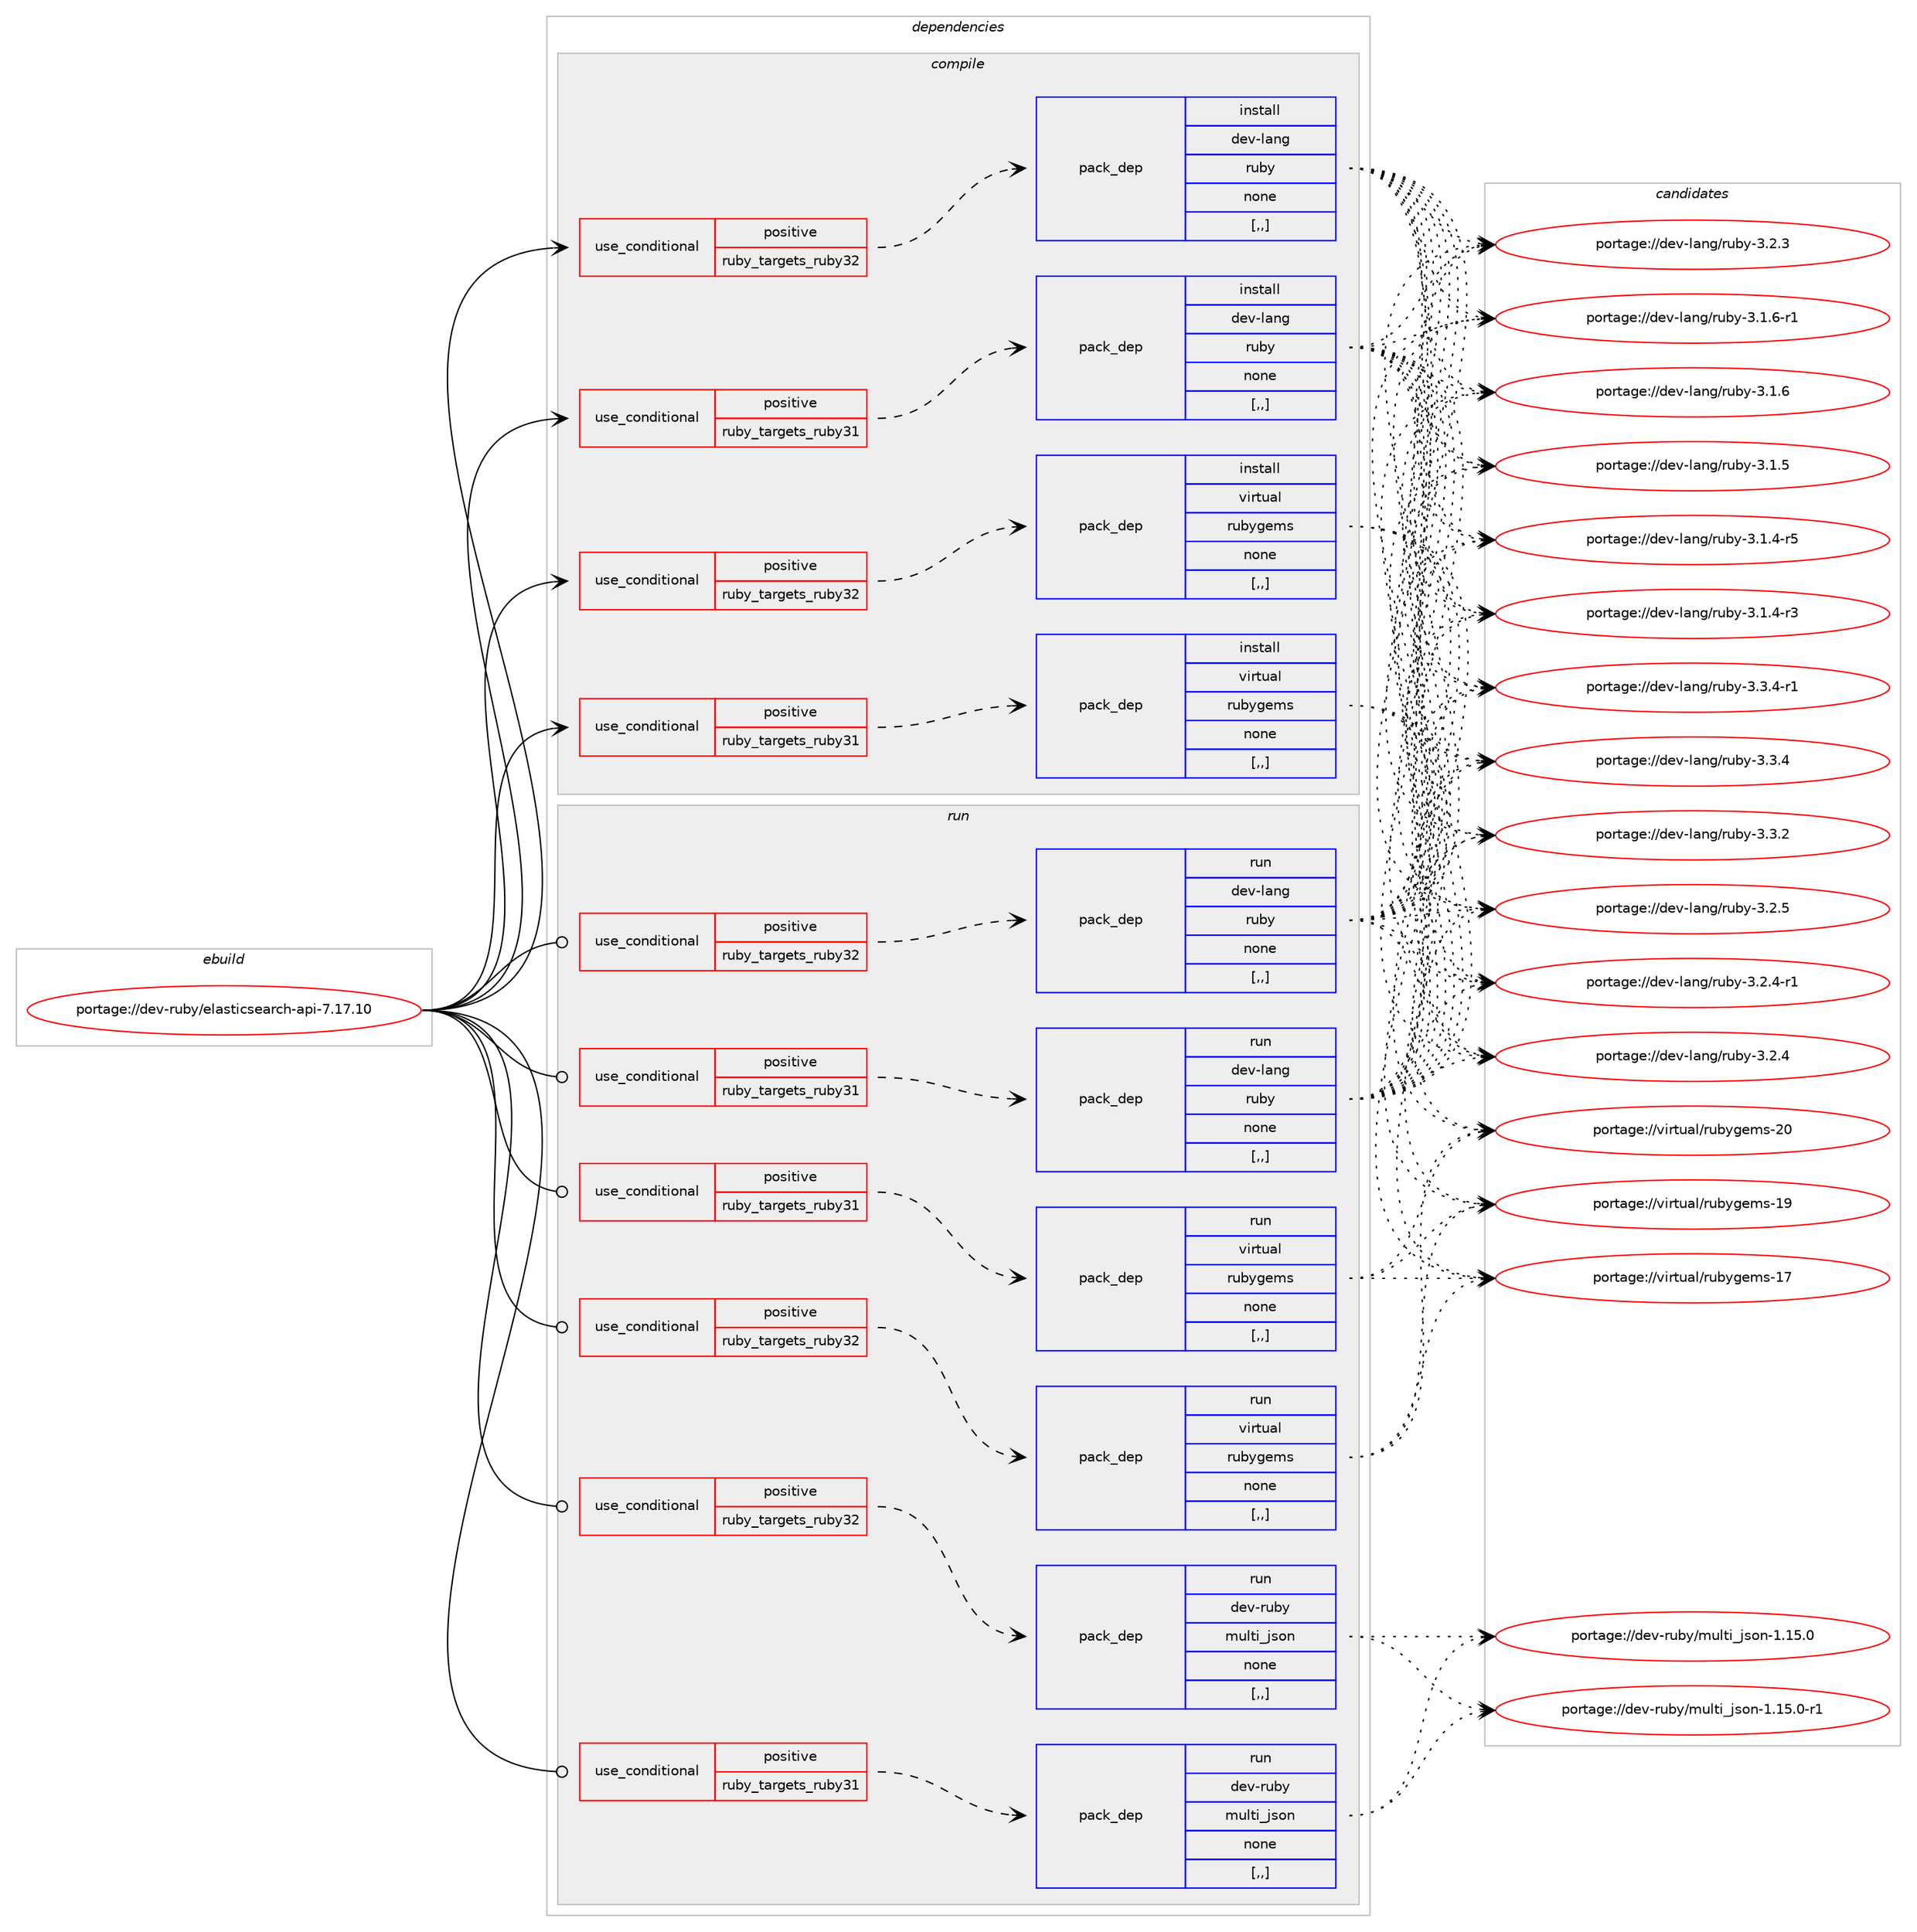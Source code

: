 digraph prolog {

# *************
# Graph options
# *************

newrank=true;
concentrate=true;
compound=true;
graph [rankdir=LR,fontname=Helvetica,fontsize=10,ranksep=1.5];#, ranksep=2.5, nodesep=0.2];
edge  [arrowhead=vee];
node  [fontname=Helvetica,fontsize=10];

# **********
# The ebuild
# **********

subgraph cluster_leftcol {
color=gray;
label=<<i>ebuild</i>>;
id [label="portage://dev-ruby/elasticsearch-api-7.17.10", color=red, width=4, href="../dev-ruby/elasticsearch-api-7.17.10.svg"];
}

# ****************
# The dependencies
# ****************

subgraph cluster_midcol {
color=gray;
label=<<i>dependencies</i>>;
subgraph cluster_compile {
fillcolor="#eeeeee";
style=filled;
label=<<i>compile</i>>;
subgraph cond47154 {
dependency182503 [label=<<TABLE BORDER="0" CELLBORDER="1" CELLSPACING="0" CELLPADDING="4"><TR><TD ROWSPAN="3" CELLPADDING="10">use_conditional</TD></TR><TR><TD>positive</TD></TR><TR><TD>ruby_targets_ruby31</TD></TR></TABLE>>, shape=none, color=red];
subgraph pack134041 {
dependency182504 [label=<<TABLE BORDER="0" CELLBORDER="1" CELLSPACING="0" CELLPADDING="4" WIDTH="220"><TR><TD ROWSPAN="6" CELLPADDING="30">pack_dep</TD></TR><TR><TD WIDTH="110">install</TD></TR><TR><TD>dev-lang</TD></TR><TR><TD>ruby</TD></TR><TR><TD>none</TD></TR><TR><TD>[,,]</TD></TR></TABLE>>, shape=none, color=blue];
}
dependency182503:e -> dependency182504:w [weight=20,style="dashed",arrowhead="vee"];
}
id:e -> dependency182503:w [weight=20,style="solid",arrowhead="vee"];
subgraph cond47155 {
dependency182505 [label=<<TABLE BORDER="0" CELLBORDER="1" CELLSPACING="0" CELLPADDING="4"><TR><TD ROWSPAN="3" CELLPADDING="10">use_conditional</TD></TR><TR><TD>positive</TD></TR><TR><TD>ruby_targets_ruby31</TD></TR></TABLE>>, shape=none, color=red];
subgraph pack134042 {
dependency182506 [label=<<TABLE BORDER="0" CELLBORDER="1" CELLSPACING="0" CELLPADDING="4" WIDTH="220"><TR><TD ROWSPAN="6" CELLPADDING="30">pack_dep</TD></TR><TR><TD WIDTH="110">install</TD></TR><TR><TD>virtual</TD></TR><TR><TD>rubygems</TD></TR><TR><TD>none</TD></TR><TR><TD>[,,]</TD></TR></TABLE>>, shape=none, color=blue];
}
dependency182505:e -> dependency182506:w [weight=20,style="dashed",arrowhead="vee"];
}
id:e -> dependency182505:w [weight=20,style="solid",arrowhead="vee"];
subgraph cond47156 {
dependency182507 [label=<<TABLE BORDER="0" CELLBORDER="1" CELLSPACING="0" CELLPADDING="4"><TR><TD ROWSPAN="3" CELLPADDING="10">use_conditional</TD></TR><TR><TD>positive</TD></TR><TR><TD>ruby_targets_ruby32</TD></TR></TABLE>>, shape=none, color=red];
subgraph pack134043 {
dependency182508 [label=<<TABLE BORDER="0" CELLBORDER="1" CELLSPACING="0" CELLPADDING="4" WIDTH="220"><TR><TD ROWSPAN="6" CELLPADDING="30">pack_dep</TD></TR><TR><TD WIDTH="110">install</TD></TR><TR><TD>dev-lang</TD></TR><TR><TD>ruby</TD></TR><TR><TD>none</TD></TR><TR><TD>[,,]</TD></TR></TABLE>>, shape=none, color=blue];
}
dependency182507:e -> dependency182508:w [weight=20,style="dashed",arrowhead="vee"];
}
id:e -> dependency182507:w [weight=20,style="solid",arrowhead="vee"];
subgraph cond47157 {
dependency182509 [label=<<TABLE BORDER="0" CELLBORDER="1" CELLSPACING="0" CELLPADDING="4"><TR><TD ROWSPAN="3" CELLPADDING="10">use_conditional</TD></TR><TR><TD>positive</TD></TR><TR><TD>ruby_targets_ruby32</TD></TR></TABLE>>, shape=none, color=red];
subgraph pack134044 {
dependency182510 [label=<<TABLE BORDER="0" CELLBORDER="1" CELLSPACING="0" CELLPADDING="4" WIDTH="220"><TR><TD ROWSPAN="6" CELLPADDING="30">pack_dep</TD></TR><TR><TD WIDTH="110">install</TD></TR><TR><TD>virtual</TD></TR><TR><TD>rubygems</TD></TR><TR><TD>none</TD></TR><TR><TD>[,,]</TD></TR></TABLE>>, shape=none, color=blue];
}
dependency182509:e -> dependency182510:w [weight=20,style="dashed",arrowhead="vee"];
}
id:e -> dependency182509:w [weight=20,style="solid",arrowhead="vee"];
}
subgraph cluster_compileandrun {
fillcolor="#eeeeee";
style=filled;
label=<<i>compile and run</i>>;
}
subgraph cluster_run {
fillcolor="#eeeeee";
style=filled;
label=<<i>run</i>>;
subgraph cond47158 {
dependency182511 [label=<<TABLE BORDER="0" CELLBORDER="1" CELLSPACING="0" CELLPADDING="4"><TR><TD ROWSPAN="3" CELLPADDING="10">use_conditional</TD></TR><TR><TD>positive</TD></TR><TR><TD>ruby_targets_ruby31</TD></TR></TABLE>>, shape=none, color=red];
subgraph pack134045 {
dependency182512 [label=<<TABLE BORDER="0" CELLBORDER="1" CELLSPACING="0" CELLPADDING="4" WIDTH="220"><TR><TD ROWSPAN="6" CELLPADDING="30">pack_dep</TD></TR><TR><TD WIDTH="110">run</TD></TR><TR><TD>dev-lang</TD></TR><TR><TD>ruby</TD></TR><TR><TD>none</TD></TR><TR><TD>[,,]</TD></TR></TABLE>>, shape=none, color=blue];
}
dependency182511:e -> dependency182512:w [weight=20,style="dashed",arrowhead="vee"];
}
id:e -> dependency182511:w [weight=20,style="solid",arrowhead="odot"];
subgraph cond47159 {
dependency182513 [label=<<TABLE BORDER="0" CELLBORDER="1" CELLSPACING="0" CELLPADDING="4"><TR><TD ROWSPAN="3" CELLPADDING="10">use_conditional</TD></TR><TR><TD>positive</TD></TR><TR><TD>ruby_targets_ruby31</TD></TR></TABLE>>, shape=none, color=red];
subgraph pack134046 {
dependency182514 [label=<<TABLE BORDER="0" CELLBORDER="1" CELLSPACING="0" CELLPADDING="4" WIDTH="220"><TR><TD ROWSPAN="6" CELLPADDING="30">pack_dep</TD></TR><TR><TD WIDTH="110">run</TD></TR><TR><TD>dev-ruby</TD></TR><TR><TD>multi_json</TD></TR><TR><TD>none</TD></TR><TR><TD>[,,]</TD></TR></TABLE>>, shape=none, color=blue];
}
dependency182513:e -> dependency182514:w [weight=20,style="dashed",arrowhead="vee"];
}
id:e -> dependency182513:w [weight=20,style="solid",arrowhead="odot"];
subgraph cond47160 {
dependency182515 [label=<<TABLE BORDER="0" CELLBORDER="1" CELLSPACING="0" CELLPADDING="4"><TR><TD ROWSPAN="3" CELLPADDING="10">use_conditional</TD></TR><TR><TD>positive</TD></TR><TR><TD>ruby_targets_ruby31</TD></TR></TABLE>>, shape=none, color=red];
subgraph pack134047 {
dependency182516 [label=<<TABLE BORDER="0" CELLBORDER="1" CELLSPACING="0" CELLPADDING="4" WIDTH="220"><TR><TD ROWSPAN="6" CELLPADDING="30">pack_dep</TD></TR><TR><TD WIDTH="110">run</TD></TR><TR><TD>virtual</TD></TR><TR><TD>rubygems</TD></TR><TR><TD>none</TD></TR><TR><TD>[,,]</TD></TR></TABLE>>, shape=none, color=blue];
}
dependency182515:e -> dependency182516:w [weight=20,style="dashed",arrowhead="vee"];
}
id:e -> dependency182515:w [weight=20,style="solid",arrowhead="odot"];
subgraph cond47161 {
dependency182517 [label=<<TABLE BORDER="0" CELLBORDER="1" CELLSPACING="0" CELLPADDING="4"><TR><TD ROWSPAN="3" CELLPADDING="10">use_conditional</TD></TR><TR><TD>positive</TD></TR><TR><TD>ruby_targets_ruby32</TD></TR></TABLE>>, shape=none, color=red];
subgraph pack134048 {
dependency182518 [label=<<TABLE BORDER="0" CELLBORDER="1" CELLSPACING="0" CELLPADDING="4" WIDTH="220"><TR><TD ROWSPAN="6" CELLPADDING="30">pack_dep</TD></TR><TR><TD WIDTH="110">run</TD></TR><TR><TD>dev-lang</TD></TR><TR><TD>ruby</TD></TR><TR><TD>none</TD></TR><TR><TD>[,,]</TD></TR></TABLE>>, shape=none, color=blue];
}
dependency182517:e -> dependency182518:w [weight=20,style="dashed",arrowhead="vee"];
}
id:e -> dependency182517:w [weight=20,style="solid",arrowhead="odot"];
subgraph cond47162 {
dependency182519 [label=<<TABLE BORDER="0" CELLBORDER="1" CELLSPACING="0" CELLPADDING="4"><TR><TD ROWSPAN="3" CELLPADDING="10">use_conditional</TD></TR><TR><TD>positive</TD></TR><TR><TD>ruby_targets_ruby32</TD></TR></TABLE>>, shape=none, color=red];
subgraph pack134049 {
dependency182520 [label=<<TABLE BORDER="0" CELLBORDER="1" CELLSPACING="0" CELLPADDING="4" WIDTH="220"><TR><TD ROWSPAN="6" CELLPADDING="30">pack_dep</TD></TR><TR><TD WIDTH="110">run</TD></TR><TR><TD>dev-ruby</TD></TR><TR><TD>multi_json</TD></TR><TR><TD>none</TD></TR><TR><TD>[,,]</TD></TR></TABLE>>, shape=none, color=blue];
}
dependency182519:e -> dependency182520:w [weight=20,style="dashed",arrowhead="vee"];
}
id:e -> dependency182519:w [weight=20,style="solid",arrowhead="odot"];
subgraph cond47163 {
dependency182521 [label=<<TABLE BORDER="0" CELLBORDER="1" CELLSPACING="0" CELLPADDING="4"><TR><TD ROWSPAN="3" CELLPADDING="10">use_conditional</TD></TR><TR><TD>positive</TD></TR><TR><TD>ruby_targets_ruby32</TD></TR></TABLE>>, shape=none, color=red];
subgraph pack134050 {
dependency182522 [label=<<TABLE BORDER="0" CELLBORDER="1" CELLSPACING="0" CELLPADDING="4" WIDTH="220"><TR><TD ROWSPAN="6" CELLPADDING="30">pack_dep</TD></TR><TR><TD WIDTH="110">run</TD></TR><TR><TD>virtual</TD></TR><TR><TD>rubygems</TD></TR><TR><TD>none</TD></TR><TR><TD>[,,]</TD></TR></TABLE>>, shape=none, color=blue];
}
dependency182521:e -> dependency182522:w [weight=20,style="dashed",arrowhead="vee"];
}
id:e -> dependency182521:w [weight=20,style="solid",arrowhead="odot"];
}
}

# **************
# The candidates
# **************

subgraph cluster_choices {
rank=same;
color=gray;
label=<<i>candidates</i>>;

subgraph choice134041 {
color=black;
nodesep=1;
choice100101118451089711010347114117981214551465146524511449 [label="portage://dev-lang/ruby-3.3.4-r1", color=red, width=4,href="../dev-lang/ruby-3.3.4-r1.svg"];
choice10010111845108971101034711411798121455146514652 [label="portage://dev-lang/ruby-3.3.4", color=red, width=4,href="../dev-lang/ruby-3.3.4.svg"];
choice10010111845108971101034711411798121455146514650 [label="portage://dev-lang/ruby-3.3.2", color=red, width=4,href="../dev-lang/ruby-3.3.2.svg"];
choice10010111845108971101034711411798121455146504653 [label="portage://dev-lang/ruby-3.2.5", color=red, width=4,href="../dev-lang/ruby-3.2.5.svg"];
choice100101118451089711010347114117981214551465046524511449 [label="portage://dev-lang/ruby-3.2.4-r1", color=red, width=4,href="../dev-lang/ruby-3.2.4-r1.svg"];
choice10010111845108971101034711411798121455146504652 [label="portage://dev-lang/ruby-3.2.4", color=red, width=4,href="../dev-lang/ruby-3.2.4.svg"];
choice10010111845108971101034711411798121455146504651 [label="portage://dev-lang/ruby-3.2.3", color=red, width=4,href="../dev-lang/ruby-3.2.3.svg"];
choice100101118451089711010347114117981214551464946544511449 [label="portage://dev-lang/ruby-3.1.6-r1", color=red, width=4,href="../dev-lang/ruby-3.1.6-r1.svg"];
choice10010111845108971101034711411798121455146494654 [label="portage://dev-lang/ruby-3.1.6", color=red, width=4,href="../dev-lang/ruby-3.1.6.svg"];
choice10010111845108971101034711411798121455146494653 [label="portage://dev-lang/ruby-3.1.5", color=red, width=4,href="../dev-lang/ruby-3.1.5.svg"];
choice100101118451089711010347114117981214551464946524511453 [label="portage://dev-lang/ruby-3.1.4-r5", color=red, width=4,href="../dev-lang/ruby-3.1.4-r5.svg"];
choice100101118451089711010347114117981214551464946524511451 [label="portage://dev-lang/ruby-3.1.4-r3", color=red, width=4,href="../dev-lang/ruby-3.1.4-r3.svg"];
dependency182504:e -> choice100101118451089711010347114117981214551465146524511449:w [style=dotted,weight="100"];
dependency182504:e -> choice10010111845108971101034711411798121455146514652:w [style=dotted,weight="100"];
dependency182504:e -> choice10010111845108971101034711411798121455146514650:w [style=dotted,weight="100"];
dependency182504:e -> choice10010111845108971101034711411798121455146504653:w [style=dotted,weight="100"];
dependency182504:e -> choice100101118451089711010347114117981214551465046524511449:w [style=dotted,weight="100"];
dependency182504:e -> choice10010111845108971101034711411798121455146504652:w [style=dotted,weight="100"];
dependency182504:e -> choice10010111845108971101034711411798121455146504651:w [style=dotted,weight="100"];
dependency182504:e -> choice100101118451089711010347114117981214551464946544511449:w [style=dotted,weight="100"];
dependency182504:e -> choice10010111845108971101034711411798121455146494654:w [style=dotted,weight="100"];
dependency182504:e -> choice10010111845108971101034711411798121455146494653:w [style=dotted,weight="100"];
dependency182504:e -> choice100101118451089711010347114117981214551464946524511453:w [style=dotted,weight="100"];
dependency182504:e -> choice100101118451089711010347114117981214551464946524511451:w [style=dotted,weight="100"];
}
subgraph choice134042 {
color=black;
nodesep=1;
choice118105114116117971084711411798121103101109115455048 [label="portage://virtual/rubygems-20", color=red, width=4,href="../virtual/rubygems-20.svg"];
choice118105114116117971084711411798121103101109115454957 [label="portage://virtual/rubygems-19", color=red, width=4,href="../virtual/rubygems-19.svg"];
choice118105114116117971084711411798121103101109115454955 [label="portage://virtual/rubygems-17", color=red, width=4,href="../virtual/rubygems-17.svg"];
dependency182506:e -> choice118105114116117971084711411798121103101109115455048:w [style=dotted,weight="100"];
dependency182506:e -> choice118105114116117971084711411798121103101109115454957:w [style=dotted,weight="100"];
dependency182506:e -> choice118105114116117971084711411798121103101109115454955:w [style=dotted,weight="100"];
}
subgraph choice134043 {
color=black;
nodesep=1;
choice100101118451089711010347114117981214551465146524511449 [label="portage://dev-lang/ruby-3.3.4-r1", color=red, width=4,href="../dev-lang/ruby-3.3.4-r1.svg"];
choice10010111845108971101034711411798121455146514652 [label="portage://dev-lang/ruby-3.3.4", color=red, width=4,href="../dev-lang/ruby-3.3.4.svg"];
choice10010111845108971101034711411798121455146514650 [label="portage://dev-lang/ruby-3.3.2", color=red, width=4,href="../dev-lang/ruby-3.3.2.svg"];
choice10010111845108971101034711411798121455146504653 [label="portage://dev-lang/ruby-3.2.5", color=red, width=4,href="../dev-lang/ruby-3.2.5.svg"];
choice100101118451089711010347114117981214551465046524511449 [label="portage://dev-lang/ruby-3.2.4-r1", color=red, width=4,href="../dev-lang/ruby-3.2.4-r1.svg"];
choice10010111845108971101034711411798121455146504652 [label="portage://dev-lang/ruby-3.2.4", color=red, width=4,href="../dev-lang/ruby-3.2.4.svg"];
choice10010111845108971101034711411798121455146504651 [label="portage://dev-lang/ruby-3.2.3", color=red, width=4,href="../dev-lang/ruby-3.2.3.svg"];
choice100101118451089711010347114117981214551464946544511449 [label="portage://dev-lang/ruby-3.1.6-r1", color=red, width=4,href="../dev-lang/ruby-3.1.6-r1.svg"];
choice10010111845108971101034711411798121455146494654 [label="portage://dev-lang/ruby-3.1.6", color=red, width=4,href="../dev-lang/ruby-3.1.6.svg"];
choice10010111845108971101034711411798121455146494653 [label="portage://dev-lang/ruby-3.1.5", color=red, width=4,href="../dev-lang/ruby-3.1.5.svg"];
choice100101118451089711010347114117981214551464946524511453 [label="portage://dev-lang/ruby-3.1.4-r5", color=red, width=4,href="../dev-lang/ruby-3.1.4-r5.svg"];
choice100101118451089711010347114117981214551464946524511451 [label="portage://dev-lang/ruby-3.1.4-r3", color=red, width=4,href="../dev-lang/ruby-3.1.4-r3.svg"];
dependency182508:e -> choice100101118451089711010347114117981214551465146524511449:w [style=dotted,weight="100"];
dependency182508:e -> choice10010111845108971101034711411798121455146514652:w [style=dotted,weight="100"];
dependency182508:e -> choice10010111845108971101034711411798121455146514650:w [style=dotted,weight="100"];
dependency182508:e -> choice10010111845108971101034711411798121455146504653:w [style=dotted,weight="100"];
dependency182508:e -> choice100101118451089711010347114117981214551465046524511449:w [style=dotted,weight="100"];
dependency182508:e -> choice10010111845108971101034711411798121455146504652:w [style=dotted,weight="100"];
dependency182508:e -> choice10010111845108971101034711411798121455146504651:w [style=dotted,weight="100"];
dependency182508:e -> choice100101118451089711010347114117981214551464946544511449:w [style=dotted,weight="100"];
dependency182508:e -> choice10010111845108971101034711411798121455146494654:w [style=dotted,weight="100"];
dependency182508:e -> choice10010111845108971101034711411798121455146494653:w [style=dotted,weight="100"];
dependency182508:e -> choice100101118451089711010347114117981214551464946524511453:w [style=dotted,weight="100"];
dependency182508:e -> choice100101118451089711010347114117981214551464946524511451:w [style=dotted,weight="100"];
}
subgraph choice134044 {
color=black;
nodesep=1;
choice118105114116117971084711411798121103101109115455048 [label="portage://virtual/rubygems-20", color=red, width=4,href="../virtual/rubygems-20.svg"];
choice118105114116117971084711411798121103101109115454957 [label="portage://virtual/rubygems-19", color=red, width=4,href="../virtual/rubygems-19.svg"];
choice118105114116117971084711411798121103101109115454955 [label="portage://virtual/rubygems-17", color=red, width=4,href="../virtual/rubygems-17.svg"];
dependency182510:e -> choice118105114116117971084711411798121103101109115455048:w [style=dotted,weight="100"];
dependency182510:e -> choice118105114116117971084711411798121103101109115454957:w [style=dotted,weight="100"];
dependency182510:e -> choice118105114116117971084711411798121103101109115454955:w [style=dotted,weight="100"];
}
subgraph choice134045 {
color=black;
nodesep=1;
choice100101118451089711010347114117981214551465146524511449 [label="portage://dev-lang/ruby-3.3.4-r1", color=red, width=4,href="../dev-lang/ruby-3.3.4-r1.svg"];
choice10010111845108971101034711411798121455146514652 [label="portage://dev-lang/ruby-3.3.4", color=red, width=4,href="../dev-lang/ruby-3.3.4.svg"];
choice10010111845108971101034711411798121455146514650 [label="portage://dev-lang/ruby-3.3.2", color=red, width=4,href="../dev-lang/ruby-3.3.2.svg"];
choice10010111845108971101034711411798121455146504653 [label="portage://dev-lang/ruby-3.2.5", color=red, width=4,href="../dev-lang/ruby-3.2.5.svg"];
choice100101118451089711010347114117981214551465046524511449 [label="portage://dev-lang/ruby-3.2.4-r1", color=red, width=4,href="../dev-lang/ruby-3.2.4-r1.svg"];
choice10010111845108971101034711411798121455146504652 [label="portage://dev-lang/ruby-3.2.4", color=red, width=4,href="../dev-lang/ruby-3.2.4.svg"];
choice10010111845108971101034711411798121455146504651 [label="portage://dev-lang/ruby-3.2.3", color=red, width=4,href="../dev-lang/ruby-3.2.3.svg"];
choice100101118451089711010347114117981214551464946544511449 [label="portage://dev-lang/ruby-3.1.6-r1", color=red, width=4,href="../dev-lang/ruby-3.1.6-r1.svg"];
choice10010111845108971101034711411798121455146494654 [label="portage://dev-lang/ruby-3.1.6", color=red, width=4,href="../dev-lang/ruby-3.1.6.svg"];
choice10010111845108971101034711411798121455146494653 [label="portage://dev-lang/ruby-3.1.5", color=red, width=4,href="../dev-lang/ruby-3.1.5.svg"];
choice100101118451089711010347114117981214551464946524511453 [label="portage://dev-lang/ruby-3.1.4-r5", color=red, width=4,href="../dev-lang/ruby-3.1.4-r5.svg"];
choice100101118451089711010347114117981214551464946524511451 [label="portage://dev-lang/ruby-3.1.4-r3", color=red, width=4,href="../dev-lang/ruby-3.1.4-r3.svg"];
dependency182512:e -> choice100101118451089711010347114117981214551465146524511449:w [style=dotted,weight="100"];
dependency182512:e -> choice10010111845108971101034711411798121455146514652:w [style=dotted,weight="100"];
dependency182512:e -> choice10010111845108971101034711411798121455146514650:w [style=dotted,weight="100"];
dependency182512:e -> choice10010111845108971101034711411798121455146504653:w [style=dotted,weight="100"];
dependency182512:e -> choice100101118451089711010347114117981214551465046524511449:w [style=dotted,weight="100"];
dependency182512:e -> choice10010111845108971101034711411798121455146504652:w [style=dotted,weight="100"];
dependency182512:e -> choice10010111845108971101034711411798121455146504651:w [style=dotted,weight="100"];
dependency182512:e -> choice100101118451089711010347114117981214551464946544511449:w [style=dotted,weight="100"];
dependency182512:e -> choice10010111845108971101034711411798121455146494654:w [style=dotted,weight="100"];
dependency182512:e -> choice10010111845108971101034711411798121455146494653:w [style=dotted,weight="100"];
dependency182512:e -> choice100101118451089711010347114117981214551464946524511453:w [style=dotted,weight="100"];
dependency182512:e -> choice100101118451089711010347114117981214551464946524511451:w [style=dotted,weight="100"];
}
subgraph choice134046 {
color=black;
nodesep=1;
choice10010111845114117981214710911710811610595106115111110454946495346484511449 [label="portage://dev-ruby/multi_json-1.15.0-r1", color=red, width=4,href="../dev-ruby/multi_json-1.15.0-r1.svg"];
choice1001011184511411798121471091171081161059510611511111045494649534648 [label="portage://dev-ruby/multi_json-1.15.0", color=red, width=4,href="../dev-ruby/multi_json-1.15.0.svg"];
dependency182514:e -> choice10010111845114117981214710911710811610595106115111110454946495346484511449:w [style=dotted,weight="100"];
dependency182514:e -> choice1001011184511411798121471091171081161059510611511111045494649534648:w [style=dotted,weight="100"];
}
subgraph choice134047 {
color=black;
nodesep=1;
choice118105114116117971084711411798121103101109115455048 [label="portage://virtual/rubygems-20", color=red, width=4,href="../virtual/rubygems-20.svg"];
choice118105114116117971084711411798121103101109115454957 [label="portage://virtual/rubygems-19", color=red, width=4,href="../virtual/rubygems-19.svg"];
choice118105114116117971084711411798121103101109115454955 [label="portage://virtual/rubygems-17", color=red, width=4,href="../virtual/rubygems-17.svg"];
dependency182516:e -> choice118105114116117971084711411798121103101109115455048:w [style=dotted,weight="100"];
dependency182516:e -> choice118105114116117971084711411798121103101109115454957:w [style=dotted,weight="100"];
dependency182516:e -> choice118105114116117971084711411798121103101109115454955:w [style=dotted,weight="100"];
}
subgraph choice134048 {
color=black;
nodesep=1;
choice100101118451089711010347114117981214551465146524511449 [label="portage://dev-lang/ruby-3.3.4-r1", color=red, width=4,href="../dev-lang/ruby-3.3.4-r1.svg"];
choice10010111845108971101034711411798121455146514652 [label="portage://dev-lang/ruby-3.3.4", color=red, width=4,href="../dev-lang/ruby-3.3.4.svg"];
choice10010111845108971101034711411798121455146514650 [label="portage://dev-lang/ruby-3.3.2", color=red, width=4,href="../dev-lang/ruby-3.3.2.svg"];
choice10010111845108971101034711411798121455146504653 [label="portage://dev-lang/ruby-3.2.5", color=red, width=4,href="../dev-lang/ruby-3.2.5.svg"];
choice100101118451089711010347114117981214551465046524511449 [label="portage://dev-lang/ruby-3.2.4-r1", color=red, width=4,href="../dev-lang/ruby-3.2.4-r1.svg"];
choice10010111845108971101034711411798121455146504652 [label="portage://dev-lang/ruby-3.2.4", color=red, width=4,href="../dev-lang/ruby-3.2.4.svg"];
choice10010111845108971101034711411798121455146504651 [label="portage://dev-lang/ruby-3.2.3", color=red, width=4,href="../dev-lang/ruby-3.2.3.svg"];
choice100101118451089711010347114117981214551464946544511449 [label="portage://dev-lang/ruby-3.1.6-r1", color=red, width=4,href="../dev-lang/ruby-3.1.6-r1.svg"];
choice10010111845108971101034711411798121455146494654 [label="portage://dev-lang/ruby-3.1.6", color=red, width=4,href="../dev-lang/ruby-3.1.6.svg"];
choice10010111845108971101034711411798121455146494653 [label="portage://dev-lang/ruby-3.1.5", color=red, width=4,href="../dev-lang/ruby-3.1.5.svg"];
choice100101118451089711010347114117981214551464946524511453 [label="portage://dev-lang/ruby-3.1.4-r5", color=red, width=4,href="../dev-lang/ruby-3.1.4-r5.svg"];
choice100101118451089711010347114117981214551464946524511451 [label="portage://dev-lang/ruby-3.1.4-r3", color=red, width=4,href="../dev-lang/ruby-3.1.4-r3.svg"];
dependency182518:e -> choice100101118451089711010347114117981214551465146524511449:w [style=dotted,weight="100"];
dependency182518:e -> choice10010111845108971101034711411798121455146514652:w [style=dotted,weight="100"];
dependency182518:e -> choice10010111845108971101034711411798121455146514650:w [style=dotted,weight="100"];
dependency182518:e -> choice10010111845108971101034711411798121455146504653:w [style=dotted,weight="100"];
dependency182518:e -> choice100101118451089711010347114117981214551465046524511449:w [style=dotted,weight="100"];
dependency182518:e -> choice10010111845108971101034711411798121455146504652:w [style=dotted,weight="100"];
dependency182518:e -> choice10010111845108971101034711411798121455146504651:w [style=dotted,weight="100"];
dependency182518:e -> choice100101118451089711010347114117981214551464946544511449:w [style=dotted,weight="100"];
dependency182518:e -> choice10010111845108971101034711411798121455146494654:w [style=dotted,weight="100"];
dependency182518:e -> choice10010111845108971101034711411798121455146494653:w [style=dotted,weight="100"];
dependency182518:e -> choice100101118451089711010347114117981214551464946524511453:w [style=dotted,weight="100"];
dependency182518:e -> choice100101118451089711010347114117981214551464946524511451:w [style=dotted,weight="100"];
}
subgraph choice134049 {
color=black;
nodesep=1;
choice10010111845114117981214710911710811610595106115111110454946495346484511449 [label="portage://dev-ruby/multi_json-1.15.0-r1", color=red, width=4,href="../dev-ruby/multi_json-1.15.0-r1.svg"];
choice1001011184511411798121471091171081161059510611511111045494649534648 [label="portage://dev-ruby/multi_json-1.15.0", color=red, width=4,href="../dev-ruby/multi_json-1.15.0.svg"];
dependency182520:e -> choice10010111845114117981214710911710811610595106115111110454946495346484511449:w [style=dotted,weight="100"];
dependency182520:e -> choice1001011184511411798121471091171081161059510611511111045494649534648:w [style=dotted,weight="100"];
}
subgraph choice134050 {
color=black;
nodesep=1;
choice118105114116117971084711411798121103101109115455048 [label="portage://virtual/rubygems-20", color=red, width=4,href="../virtual/rubygems-20.svg"];
choice118105114116117971084711411798121103101109115454957 [label="portage://virtual/rubygems-19", color=red, width=4,href="../virtual/rubygems-19.svg"];
choice118105114116117971084711411798121103101109115454955 [label="portage://virtual/rubygems-17", color=red, width=4,href="../virtual/rubygems-17.svg"];
dependency182522:e -> choice118105114116117971084711411798121103101109115455048:w [style=dotted,weight="100"];
dependency182522:e -> choice118105114116117971084711411798121103101109115454957:w [style=dotted,weight="100"];
dependency182522:e -> choice118105114116117971084711411798121103101109115454955:w [style=dotted,weight="100"];
}
}

}
